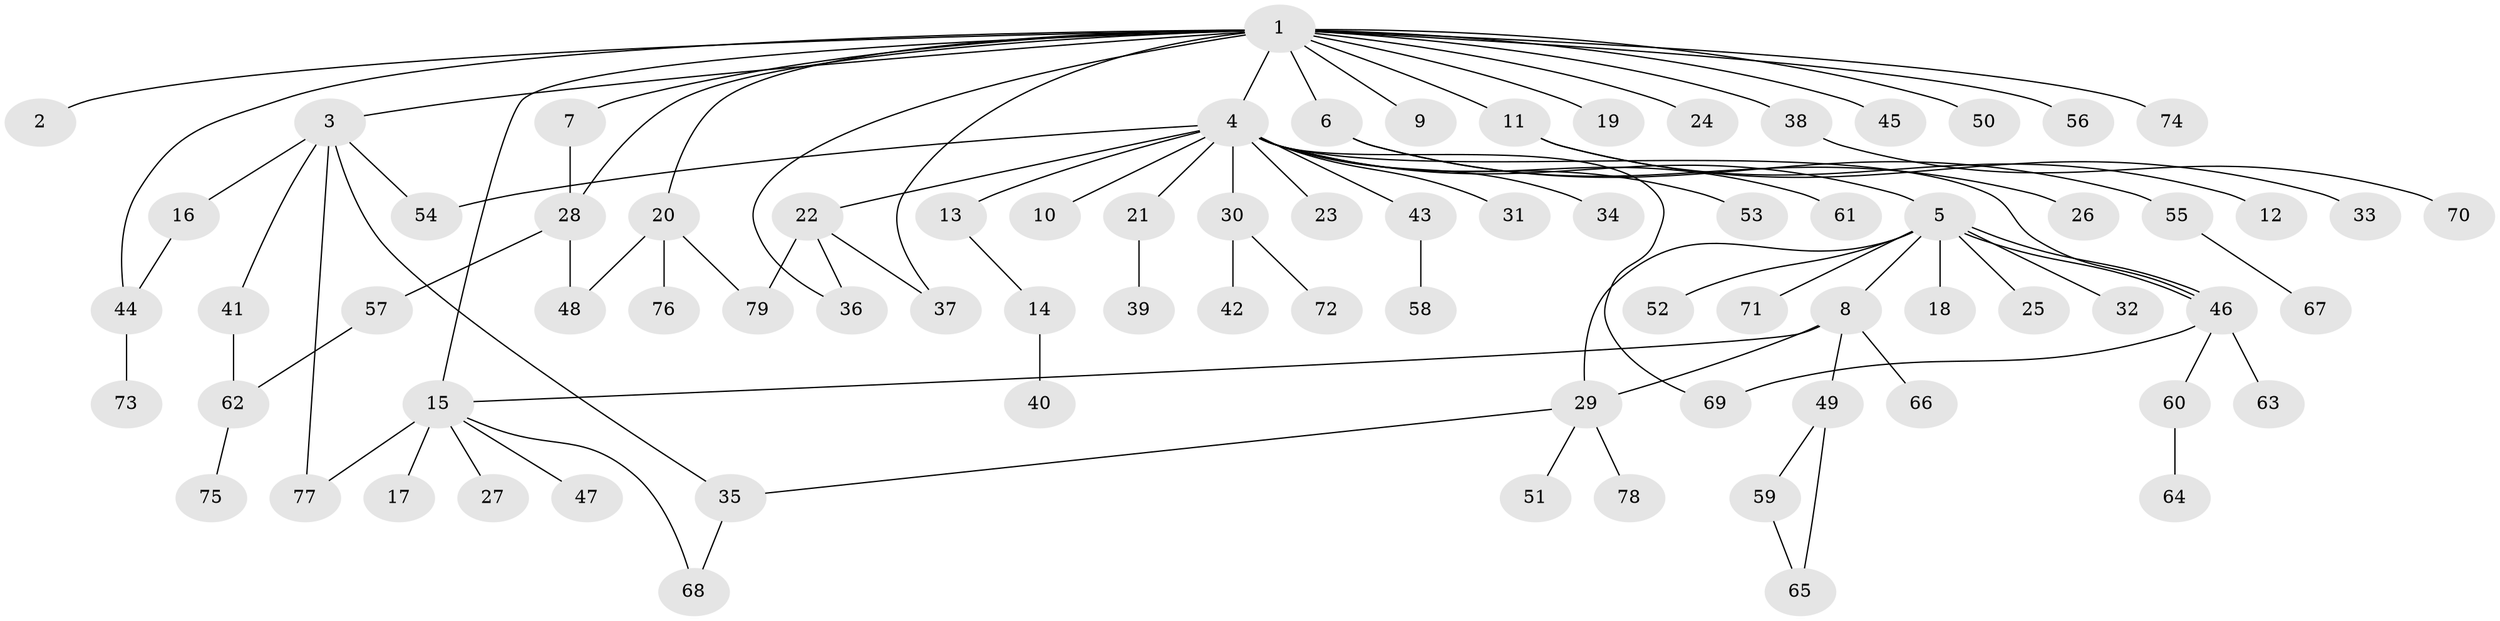 // coarse degree distribution, {1: 0.575, 17: 0.025, 13: 0.025, 7: 0.025, 2: 0.125, 5: 0.025, 3: 0.125, 4: 0.05, 6: 0.025}
// Generated by graph-tools (version 1.1) at 2025/36/03/04/25 23:36:54]
// undirected, 79 vertices, 95 edges
graph export_dot {
  node [color=gray90,style=filled];
  1;
  2;
  3;
  4;
  5;
  6;
  7;
  8;
  9;
  10;
  11;
  12;
  13;
  14;
  15;
  16;
  17;
  18;
  19;
  20;
  21;
  22;
  23;
  24;
  25;
  26;
  27;
  28;
  29;
  30;
  31;
  32;
  33;
  34;
  35;
  36;
  37;
  38;
  39;
  40;
  41;
  42;
  43;
  44;
  45;
  46;
  47;
  48;
  49;
  50;
  51;
  52;
  53;
  54;
  55;
  56;
  57;
  58;
  59;
  60;
  61;
  62;
  63;
  64;
  65;
  66;
  67;
  68;
  69;
  70;
  71;
  72;
  73;
  74;
  75;
  76;
  77;
  78;
  79;
  1 -- 2;
  1 -- 3;
  1 -- 4;
  1 -- 6;
  1 -- 7;
  1 -- 9;
  1 -- 11;
  1 -- 15;
  1 -- 19;
  1 -- 20;
  1 -- 24;
  1 -- 28;
  1 -- 36;
  1 -- 37;
  1 -- 38;
  1 -- 44;
  1 -- 45;
  1 -- 50;
  1 -- 56;
  1 -- 74;
  3 -- 16;
  3 -- 35;
  3 -- 41;
  3 -- 54;
  3 -- 77;
  4 -- 5;
  4 -- 10;
  4 -- 13;
  4 -- 21;
  4 -- 22;
  4 -- 23;
  4 -- 30;
  4 -- 31;
  4 -- 34;
  4 -- 43;
  4 -- 46;
  4 -- 53;
  4 -- 54;
  4 -- 61;
  4 -- 69;
  5 -- 8;
  5 -- 18;
  5 -- 25;
  5 -- 29;
  5 -- 32;
  5 -- 46;
  5 -- 46;
  5 -- 52;
  5 -- 71;
  6 -- 26;
  6 -- 55;
  7 -- 28;
  8 -- 15;
  8 -- 29;
  8 -- 49;
  8 -- 66;
  11 -- 12;
  11 -- 33;
  13 -- 14;
  14 -- 40;
  15 -- 17;
  15 -- 27;
  15 -- 47;
  15 -- 68;
  15 -- 77;
  16 -- 44;
  20 -- 48;
  20 -- 76;
  20 -- 79;
  21 -- 39;
  22 -- 36;
  22 -- 37;
  22 -- 79;
  28 -- 48;
  28 -- 57;
  29 -- 35;
  29 -- 51;
  29 -- 78;
  30 -- 42;
  30 -- 72;
  35 -- 68;
  38 -- 70;
  41 -- 62;
  43 -- 58;
  44 -- 73;
  46 -- 60;
  46 -- 63;
  46 -- 69;
  49 -- 59;
  49 -- 65;
  55 -- 67;
  57 -- 62;
  59 -- 65;
  60 -- 64;
  62 -- 75;
}
